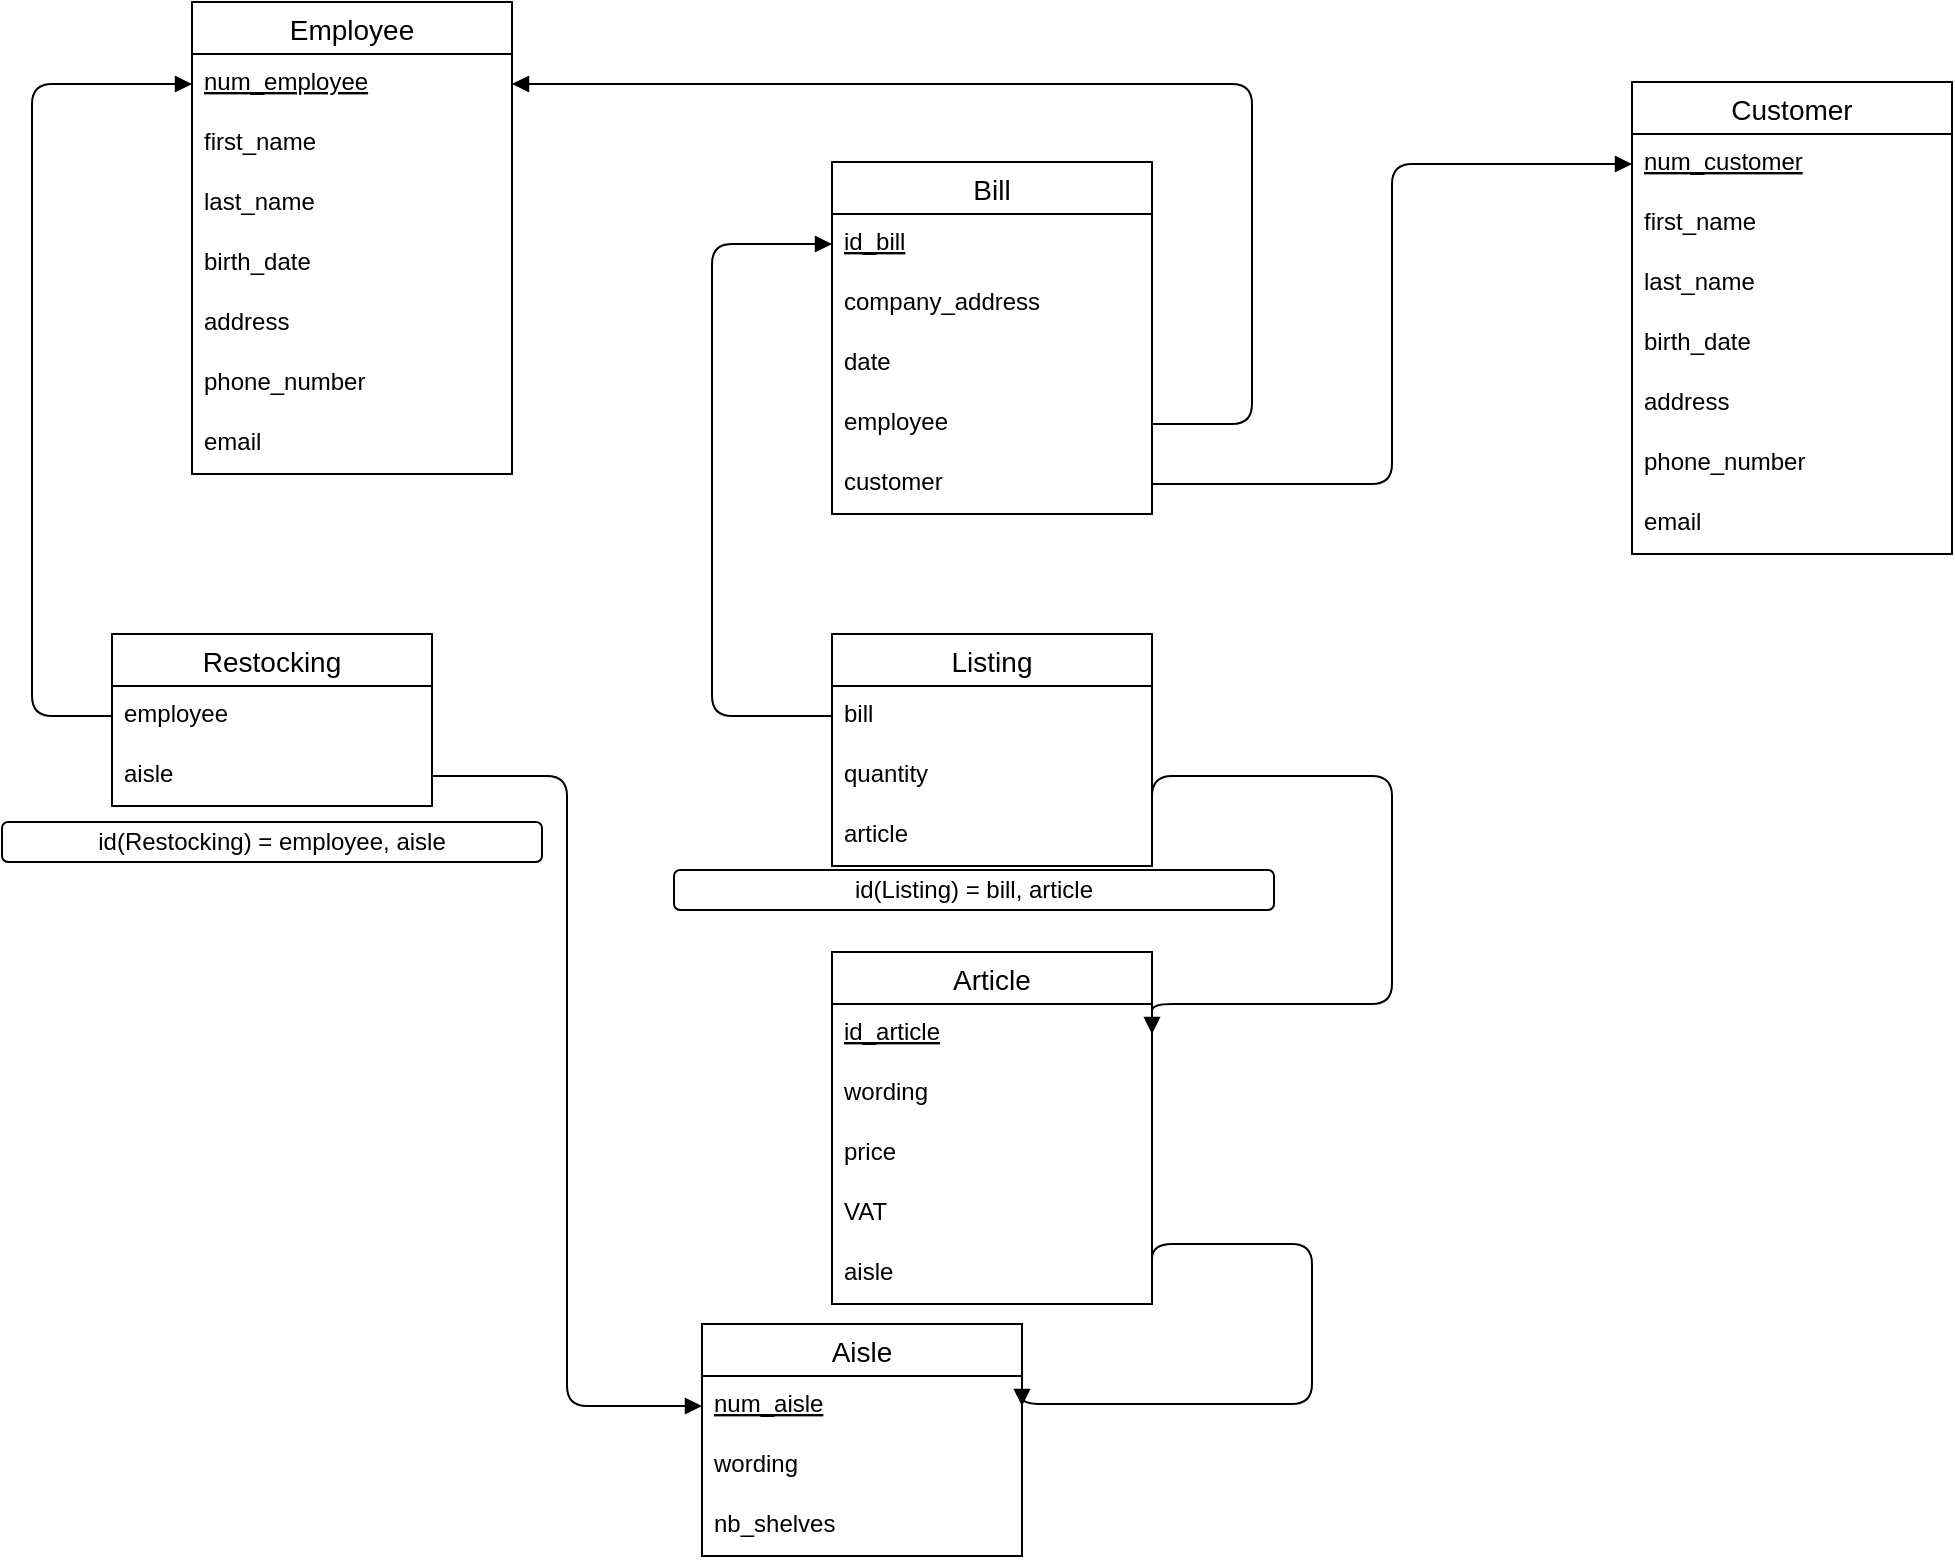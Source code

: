 <mxfile version="14.5.1" type="onedrive"><diagram id="h-Gc1Y95nlq9pnUrUWBL" name="Page-1"><mxGraphModel dx="1422" dy="795" grid="0" gridSize="10" guides="1" tooltips="1" connect="1" arrows="1" fold="1" page="1" pageScale="1" pageWidth="1169" pageHeight="827" math="0" shadow="0"><root><mxCell id="0"/><mxCell id="1" parent="0"/><mxCell id="chIHJ7w8IEO_c90_djD2-1" value="Employee" style="swimlane;fontStyle=0;childLayout=stackLayout;horizontal=1;startSize=26;horizontalStack=0;resizeParent=1;resizeParentMax=0;resizeLast=0;collapsible=1;marginBottom=0;align=center;fontSize=14;" parent="1" vertex="1"><mxGeometry x="175" y="40" width="160" height="236" as="geometry"/></mxCell><mxCell id="chIHJ7w8IEO_c90_djD2-2" value="num_employee" style="text;strokeColor=none;fillColor=none;spacingLeft=4;spacingRight=4;overflow=hidden;rotatable=0;points=[[0,0.5],[1,0.5]];portConstraint=eastwest;fontSize=12;fontStyle=4" parent="chIHJ7w8IEO_c90_djD2-1" vertex="1"><mxGeometry y="26" width="160" height="30" as="geometry"/></mxCell><mxCell id="chIHJ7w8IEO_c90_djD2-3" value="first_name" style="text;strokeColor=none;fillColor=none;spacingLeft=4;spacingRight=4;overflow=hidden;rotatable=0;points=[[0,0.5],[1,0.5]];portConstraint=eastwest;fontSize=12;" parent="chIHJ7w8IEO_c90_djD2-1" vertex="1"><mxGeometry y="56" width="160" height="30" as="geometry"/></mxCell><mxCell id="chIHJ7w8IEO_c90_djD2-4" value="last_name" style="text;strokeColor=none;fillColor=none;spacingLeft=4;spacingRight=4;overflow=hidden;rotatable=0;points=[[0,0.5],[1,0.5]];portConstraint=eastwest;fontSize=12;" parent="chIHJ7w8IEO_c90_djD2-1" vertex="1"><mxGeometry y="86" width="160" height="30" as="geometry"/></mxCell><mxCell id="chIHJ7w8IEO_c90_djD2-5" value="birth_date" style="text;strokeColor=none;fillColor=none;spacingLeft=4;spacingRight=4;overflow=hidden;rotatable=0;points=[[0,0.5],[1,0.5]];portConstraint=eastwest;fontSize=12;" parent="chIHJ7w8IEO_c90_djD2-1" vertex="1"><mxGeometry y="116" width="160" height="30" as="geometry"/></mxCell><mxCell id="chIHJ7w8IEO_c90_djD2-6" value="address" style="text;strokeColor=none;fillColor=none;spacingLeft=4;spacingRight=4;overflow=hidden;rotatable=0;points=[[0,0.5],[1,0.5]];portConstraint=eastwest;fontSize=12;" parent="chIHJ7w8IEO_c90_djD2-1" vertex="1"><mxGeometry y="146" width="160" height="30" as="geometry"/></mxCell><mxCell id="chIHJ7w8IEO_c90_djD2-7" value="phone_number" style="text;strokeColor=none;fillColor=none;spacingLeft=4;spacingRight=4;overflow=hidden;rotatable=0;points=[[0,0.5],[1,0.5]];portConstraint=eastwest;fontSize=12;" parent="chIHJ7w8IEO_c90_djD2-1" vertex="1"><mxGeometry y="176" width="160" height="30" as="geometry"/></mxCell><mxCell id="chIHJ7w8IEO_c90_djD2-8" value="email" style="text;strokeColor=none;fillColor=none;spacingLeft=4;spacingRight=4;overflow=hidden;rotatable=0;points=[[0,0.5],[1,0.5]];portConstraint=eastwest;fontSize=12;" parent="chIHJ7w8IEO_c90_djD2-1" vertex="1"><mxGeometry y="206" width="160" height="30" as="geometry"/></mxCell><mxCell id="chIHJ7w8IEO_c90_djD2-13" value="Customer" style="swimlane;fontStyle=0;childLayout=stackLayout;horizontal=1;startSize=26;horizontalStack=0;resizeParent=1;resizeParentMax=0;resizeLast=0;collapsible=1;marginBottom=0;align=center;fontSize=14;" parent="1" vertex="1"><mxGeometry x="895" y="80" width="160" height="236" as="geometry"/></mxCell><mxCell id="chIHJ7w8IEO_c90_djD2-14" value="num_customer" style="text;strokeColor=none;fillColor=none;spacingLeft=4;spacingRight=4;overflow=hidden;rotatable=0;points=[[0,0.5],[1,0.5]];portConstraint=eastwest;fontSize=12;fontStyle=4" parent="chIHJ7w8IEO_c90_djD2-13" vertex="1"><mxGeometry y="26" width="160" height="30" as="geometry"/></mxCell><mxCell id="chIHJ7w8IEO_c90_djD2-15" value="first_name" style="text;strokeColor=none;fillColor=none;spacingLeft=4;spacingRight=4;overflow=hidden;rotatable=0;points=[[0,0.5],[1,0.5]];portConstraint=eastwest;fontSize=12;" parent="chIHJ7w8IEO_c90_djD2-13" vertex="1"><mxGeometry y="56" width="160" height="30" as="geometry"/></mxCell><mxCell id="chIHJ7w8IEO_c90_djD2-16" value="last_name" style="text;strokeColor=none;fillColor=none;spacingLeft=4;spacingRight=4;overflow=hidden;rotatable=0;points=[[0,0.5],[1,0.5]];portConstraint=eastwest;fontSize=12;" parent="chIHJ7w8IEO_c90_djD2-13" vertex="1"><mxGeometry y="86" width="160" height="30" as="geometry"/></mxCell><mxCell id="chIHJ7w8IEO_c90_djD2-17" value="birth_date" style="text;strokeColor=none;fillColor=none;spacingLeft=4;spacingRight=4;overflow=hidden;rotatable=0;points=[[0,0.5],[1,0.5]];portConstraint=eastwest;fontSize=12;" parent="chIHJ7w8IEO_c90_djD2-13" vertex="1"><mxGeometry y="116" width="160" height="30" as="geometry"/></mxCell><mxCell id="chIHJ7w8IEO_c90_djD2-18" value="address" style="text;strokeColor=none;fillColor=none;spacingLeft=4;spacingRight=4;overflow=hidden;rotatable=0;points=[[0,0.5],[1,0.5]];portConstraint=eastwest;fontSize=12;" parent="chIHJ7w8IEO_c90_djD2-13" vertex="1"><mxGeometry y="146" width="160" height="30" as="geometry"/></mxCell><mxCell id="chIHJ7w8IEO_c90_djD2-19" value="phone_number" style="text;strokeColor=none;fillColor=none;spacingLeft=4;spacingRight=4;overflow=hidden;rotatable=0;points=[[0,0.5],[1,0.5]];portConstraint=eastwest;fontSize=12;" parent="chIHJ7w8IEO_c90_djD2-13" vertex="1"><mxGeometry y="176" width="160" height="30" as="geometry"/></mxCell><mxCell id="chIHJ7w8IEO_c90_djD2-20" value="email" style="text;strokeColor=none;fillColor=none;spacingLeft=4;spacingRight=4;overflow=hidden;rotatable=0;points=[[0,0.5],[1,0.5]];portConstraint=eastwest;fontSize=12;" parent="chIHJ7w8IEO_c90_djD2-13" vertex="1"><mxGeometry y="206" width="160" height="30" as="geometry"/></mxCell><mxCell id="chIHJ7w8IEO_c90_djD2-21" value="Bill" style="swimlane;fontStyle=0;childLayout=stackLayout;horizontal=1;startSize=26;horizontalStack=0;resizeParent=1;resizeParentMax=0;resizeLast=0;collapsible=1;marginBottom=0;align=center;fontSize=14;" parent="1" vertex="1"><mxGeometry x="495" y="120" width="160" height="176" as="geometry"/></mxCell><mxCell id="chIHJ7w8IEO_c90_djD2-22" value="id_bill" style="text;strokeColor=none;fillColor=none;spacingLeft=4;spacingRight=4;overflow=hidden;rotatable=0;points=[[0,0.5],[1,0.5]];portConstraint=eastwest;fontSize=12;fontStyle=4" parent="chIHJ7w8IEO_c90_djD2-21" vertex="1"><mxGeometry y="26" width="160" height="30" as="geometry"/></mxCell><mxCell id="chIHJ7w8IEO_c90_djD2-23" value="company_address" style="text;strokeColor=none;fillColor=none;spacingLeft=4;spacingRight=4;overflow=hidden;rotatable=0;points=[[0,0.5],[1,0.5]];portConstraint=eastwest;fontSize=12;" parent="chIHJ7w8IEO_c90_djD2-21" vertex="1"><mxGeometry y="56" width="160" height="30" as="geometry"/></mxCell><mxCell id="chIHJ7w8IEO_c90_djD2-24" value="date" style="text;strokeColor=none;fillColor=none;spacingLeft=4;spacingRight=4;overflow=hidden;rotatable=0;points=[[0,0.5],[1,0.5]];portConstraint=eastwest;fontSize=12;" parent="chIHJ7w8IEO_c90_djD2-21" vertex="1"><mxGeometry y="86" width="160" height="30" as="geometry"/></mxCell><mxCell id="chIHJ7w8IEO_c90_djD2-35" value="employee" style="text;strokeColor=none;fillColor=none;spacingLeft=4;spacingRight=4;overflow=hidden;rotatable=0;points=[[0,0.5],[1,0.5]];portConstraint=eastwest;fontSize=12;" parent="chIHJ7w8IEO_c90_djD2-21" vertex="1"><mxGeometry y="116" width="160" height="30" as="geometry"/></mxCell><mxCell id="chIHJ7w8IEO_c90_djD2-37" value="customer" style="text;strokeColor=none;fillColor=none;spacingLeft=4;spacingRight=4;overflow=hidden;rotatable=0;points=[[0,0.5],[1,0.5]];portConstraint=eastwest;fontSize=12;" parent="chIHJ7w8IEO_c90_djD2-21" vertex="1"><mxGeometry y="146" width="160" height="30" as="geometry"/></mxCell><mxCell id="chIHJ7w8IEO_c90_djD2-25" value="Article" style="swimlane;fontStyle=0;childLayout=stackLayout;horizontal=1;startSize=26;horizontalStack=0;resizeParent=1;resizeParentMax=0;resizeLast=0;collapsible=1;marginBottom=0;align=center;fontSize=14;" parent="1" vertex="1"><mxGeometry x="495" y="515" width="160" height="176" as="geometry"/></mxCell><mxCell id="chIHJ7w8IEO_c90_djD2-26" value="id_article" style="text;strokeColor=none;fillColor=none;spacingLeft=4;spacingRight=4;overflow=hidden;rotatable=0;points=[[0,0.5],[1,0.5]];portConstraint=eastwest;fontSize=12;fontStyle=4" parent="chIHJ7w8IEO_c90_djD2-25" vertex="1"><mxGeometry y="26" width="160" height="30" as="geometry"/></mxCell><mxCell id="chIHJ7w8IEO_c90_djD2-27" value="wording" style="text;strokeColor=none;fillColor=none;spacingLeft=4;spacingRight=4;overflow=hidden;rotatable=0;points=[[0,0.5],[1,0.5]];portConstraint=eastwest;fontSize=12;" parent="chIHJ7w8IEO_c90_djD2-25" vertex="1"><mxGeometry y="56" width="160" height="30" as="geometry"/></mxCell><mxCell id="chIHJ7w8IEO_c90_djD2-30" value="price" style="text;strokeColor=none;fillColor=none;spacingLeft=4;spacingRight=4;overflow=hidden;rotatable=0;points=[[0,0.5],[1,0.5]];portConstraint=eastwest;fontSize=12;" parent="chIHJ7w8IEO_c90_djD2-25" vertex="1"><mxGeometry y="86" width="160" height="30" as="geometry"/></mxCell><mxCell id="chIHJ7w8IEO_c90_djD2-28" value="VAT" style="text;strokeColor=none;fillColor=none;spacingLeft=4;spacingRight=4;overflow=hidden;rotatable=0;points=[[0,0.5],[1,0.5]];portConstraint=eastwest;fontSize=12;" parent="chIHJ7w8IEO_c90_djD2-25" vertex="1"><mxGeometry y="116" width="160" height="30" as="geometry"/></mxCell><mxCell id="chIHJ7w8IEO_c90_djD2-53" value="aisle" style="text;strokeColor=none;fillColor=none;spacingLeft=4;spacingRight=4;overflow=hidden;rotatable=0;points=[[0,0.5],[1,0.5]];portConstraint=eastwest;fontSize=12;" parent="chIHJ7w8IEO_c90_djD2-25" vertex="1"><mxGeometry y="146" width="160" height="30" as="geometry"/></mxCell><mxCell id="chIHJ7w8IEO_c90_djD2-31" value="Aisle" style="swimlane;fontStyle=0;childLayout=stackLayout;horizontal=1;startSize=26;horizontalStack=0;resizeParent=1;resizeParentMax=0;resizeLast=0;collapsible=1;marginBottom=0;align=center;fontSize=14;" parent="1" vertex="1"><mxGeometry x="430" y="701" width="160" height="116" as="geometry"/></mxCell><mxCell id="chIHJ7w8IEO_c90_djD2-32" value="num_aisle" style="text;strokeColor=none;fillColor=none;spacingLeft=4;spacingRight=4;overflow=hidden;rotatable=0;points=[[0,0.5],[1,0.5]];portConstraint=eastwest;fontSize=12;fontStyle=4" parent="chIHJ7w8IEO_c90_djD2-31" vertex="1"><mxGeometry y="26" width="160" height="30" as="geometry"/></mxCell><mxCell id="chIHJ7w8IEO_c90_djD2-33" value="wording" style="text;strokeColor=none;fillColor=none;spacingLeft=4;spacingRight=4;overflow=hidden;rotatable=0;points=[[0,0.5],[1,0.5]];portConstraint=eastwest;fontSize=12;" parent="chIHJ7w8IEO_c90_djD2-31" vertex="1"><mxGeometry y="56" width="160" height="30" as="geometry"/></mxCell><mxCell id="chIHJ7w8IEO_c90_djD2-34" value="nb_shelves" style="text;strokeColor=none;fillColor=none;spacingLeft=4;spacingRight=4;overflow=hidden;rotatable=0;points=[[0,0.5],[1,0.5]];portConstraint=eastwest;fontSize=12;" parent="chIHJ7w8IEO_c90_djD2-31" vertex="1"><mxGeometry y="86" width="160" height="30" as="geometry"/></mxCell><mxCell id="chIHJ7w8IEO_c90_djD2-36" value="" style="endArrow=block;endFill=1;endSize=6;html=1;entryX=1;entryY=0.5;entryDx=0;entryDy=0;edgeStyle=orthogonalEdgeStyle;exitX=1;exitY=0.5;exitDx=0;exitDy=0;" parent="1" source="chIHJ7w8IEO_c90_djD2-35" target="chIHJ7w8IEO_c90_djD2-2" edge="1"><mxGeometry width="100" relative="1" as="geometry"><mxPoint x="705" y="260" as="sourcePoint"/><mxPoint x="415" y="150" as="targetPoint"/><Array as="points"><mxPoint x="705" y="251"/><mxPoint x="705" y="81"/></Array></mxGeometry></mxCell><mxCell id="chIHJ7w8IEO_c90_djD2-38" value="" style="endArrow=block;endFill=1;endSize=6;html=1;exitX=1;exitY=0.5;exitDx=0;exitDy=0;entryX=0;entryY=0.5;entryDx=0;entryDy=0;edgeStyle=orthogonalEdgeStyle;" parent="1" source="chIHJ7w8IEO_c90_djD2-37" target="chIHJ7w8IEO_c90_djD2-14" edge="1"><mxGeometry width="100" relative="1" as="geometry"><mxPoint x="725" y="250" as="sourcePoint"/><mxPoint x="825" y="250" as="targetPoint"/></mxGeometry></mxCell><mxCell id="chIHJ7w8IEO_c90_djD2-39" value="Restocking" style="swimlane;fontStyle=0;childLayout=stackLayout;horizontal=1;startSize=26;horizontalStack=0;resizeParent=1;resizeParentMax=0;resizeLast=0;collapsible=1;marginBottom=0;align=center;fontSize=14;" parent="1" vertex="1"><mxGeometry x="135" y="356" width="160" height="86" as="geometry"/></mxCell><mxCell id="chIHJ7w8IEO_c90_djD2-40" value="employee" style="text;strokeColor=none;fillColor=none;spacingLeft=4;spacingRight=4;overflow=hidden;rotatable=0;points=[[0,0.5],[1,0.5]];portConstraint=eastwest;fontSize=12;" parent="chIHJ7w8IEO_c90_djD2-39" vertex="1"><mxGeometry y="26" width="160" height="30" as="geometry"/></mxCell><mxCell id="chIHJ7w8IEO_c90_djD2-41" value="aisle" style="text;strokeColor=none;fillColor=none;spacingLeft=4;spacingRight=4;overflow=hidden;rotatable=0;points=[[0,0.5],[1,0.5]];portConstraint=eastwest;fontSize=12;" parent="chIHJ7w8IEO_c90_djD2-39" vertex="1"><mxGeometry y="56" width="160" height="30" as="geometry"/></mxCell><mxCell id="chIHJ7w8IEO_c90_djD2-43" value="id(Restocking) = employee, aisle" style="shape=ext;rounded=1;html=1;whiteSpace=wrap;" parent="1" vertex="1"><mxGeometry x="80" y="450" width="270" height="20" as="geometry"/></mxCell><mxCell id="chIHJ7w8IEO_c90_djD2-44" value="" style="endArrow=block;endFill=1;endSize=6;html=1;exitX=0;exitY=0.5;exitDx=0;exitDy=0;entryX=0;entryY=0.5;entryDx=0;entryDy=0;edgeStyle=orthogonalEdgeStyle;" parent="1" source="chIHJ7w8IEO_c90_djD2-40" target="chIHJ7w8IEO_c90_djD2-2" edge="1"><mxGeometry width="100" relative="1" as="geometry"><mxPoint x="45" y="310" as="sourcePoint"/><mxPoint x="145" y="310" as="targetPoint"/><Array as="points"><mxPoint x="95" y="397"/><mxPoint x="95" y="81"/></Array></mxGeometry></mxCell><mxCell id="chIHJ7w8IEO_c90_djD2-45" value="" style="endArrow=block;endFill=1;endSize=6;html=1;exitX=1;exitY=0.5;exitDx=0;exitDy=0;entryX=0;entryY=0.5;entryDx=0;entryDy=0;edgeStyle=orthogonalEdgeStyle;" parent="1" source="chIHJ7w8IEO_c90_djD2-41" target="chIHJ7w8IEO_c90_djD2-32" edge="1"><mxGeometry width="100" relative="1" as="geometry"><mxPoint x="345" y="390" as="sourcePoint"/><mxPoint x="445" y="390" as="targetPoint"/></mxGeometry></mxCell><mxCell id="chIHJ7w8IEO_c90_djD2-46" value="Listing" style="swimlane;fontStyle=0;childLayout=stackLayout;horizontal=1;startSize=26;horizontalStack=0;resizeParent=1;resizeParentMax=0;resizeLast=0;collapsible=1;marginBottom=0;align=center;fontSize=14;" parent="1" vertex="1"><mxGeometry x="495" y="356" width="160" height="116" as="geometry"/></mxCell><mxCell id="chIHJ7w8IEO_c90_djD2-47" value="bill" style="text;strokeColor=none;fillColor=none;spacingLeft=4;spacingRight=4;overflow=hidden;rotatable=0;points=[[0,0.5],[1,0.5]];portConstraint=eastwest;fontSize=12;" parent="chIHJ7w8IEO_c90_djD2-46" vertex="1"><mxGeometry y="26" width="160" height="30" as="geometry"/></mxCell><mxCell id="HuUVEhFLOlFTHga9HISO-1" value="quantity" style="text;strokeColor=none;fillColor=none;spacingLeft=4;spacingRight=4;overflow=hidden;rotatable=0;points=[[0,0.5],[1,0.5]];portConstraint=eastwest;fontSize=12;" vertex="1" parent="chIHJ7w8IEO_c90_djD2-46"><mxGeometry y="56" width="160" height="30" as="geometry"/></mxCell><mxCell id="chIHJ7w8IEO_c90_djD2-48" value="article" style="text;strokeColor=none;fillColor=none;spacingLeft=4;spacingRight=4;overflow=hidden;rotatable=0;points=[[0,0.5],[1,0.5]];portConstraint=eastwest;fontSize=12;" parent="chIHJ7w8IEO_c90_djD2-46" vertex="1"><mxGeometry y="86" width="160" height="30" as="geometry"/></mxCell><mxCell id="chIHJ7w8IEO_c90_djD2-50" value="id(Listing) = bill, article" style="shape=ext;rounded=1;html=1;whiteSpace=wrap;" parent="1" vertex="1"><mxGeometry x="416" y="474" width="300" height="20" as="geometry"/></mxCell><mxCell id="chIHJ7w8IEO_c90_djD2-51" value="" style="endArrow=block;endFill=1;endSize=6;html=1;edgeStyle=orthogonalEdgeStyle;entryX=0;entryY=0.5;entryDx=0;entryDy=0;exitX=0;exitY=0.5;exitDx=0;exitDy=0;" parent="1" source="chIHJ7w8IEO_c90_djD2-47" target="chIHJ7w8IEO_c90_djD2-22" edge="1"><mxGeometry width="100" relative="1" as="geometry"><mxPoint x="455" y="397" as="sourcePoint"/><mxPoint x="875" y="540" as="targetPoint"/><Array as="points"><mxPoint x="435" y="397"/><mxPoint x="435" y="161"/></Array></mxGeometry></mxCell><mxCell id="chIHJ7w8IEO_c90_djD2-52" value="" style="endArrow=block;endFill=1;endSize=6;html=1;edgeStyle=orthogonalEdgeStyle;exitX=1;exitY=0.5;exitDx=0;exitDy=0;entryX=1;entryY=0.5;entryDx=0;entryDy=0;" parent="1" source="chIHJ7w8IEO_c90_djD2-48" target="chIHJ7w8IEO_c90_djD2-26" edge="1"><mxGeometry width="100" relative="1" as="geometry"><mxPoint x="805" y="410" as="sourcePoint"/><mxPoint x="905" y="410" as="targetPoint"/><Array as="points"><mxPoint x="775" y="427"/><mxPoint x="775" y="541"/></Array></mxGeometry></mxCell><mxCell id="chIHJ7w8IEO_c90_djD2-54" value="" style="endArrow=block;endFill=1;endSize=6;html=1;edgeStyle=orthogonalEdgeStyle;exitX=1;exitY=0.5;exitDx=0;exitDy=0;entryX=1;entryY=0.5;entryDx=0;entryDy=0;" parent="1" source="chIHJ7w8IEO_c90_djD2-53" target="chIHJ7w8IEO_c90_djD2-32" edge="1"><mxGeometry width="100" relative="1" as="geometry"><mxPoint x="855" y="820" as="sourcePoint"/><mxPoint x="955" y="820" as="targetPoint"/><Array as="points"><mxPoint x="735" y="661"/><mxPoint x="735" y="741"/></Array></mxGeometry></mxCell></root></mxGraphModel></diagram></mxfile>